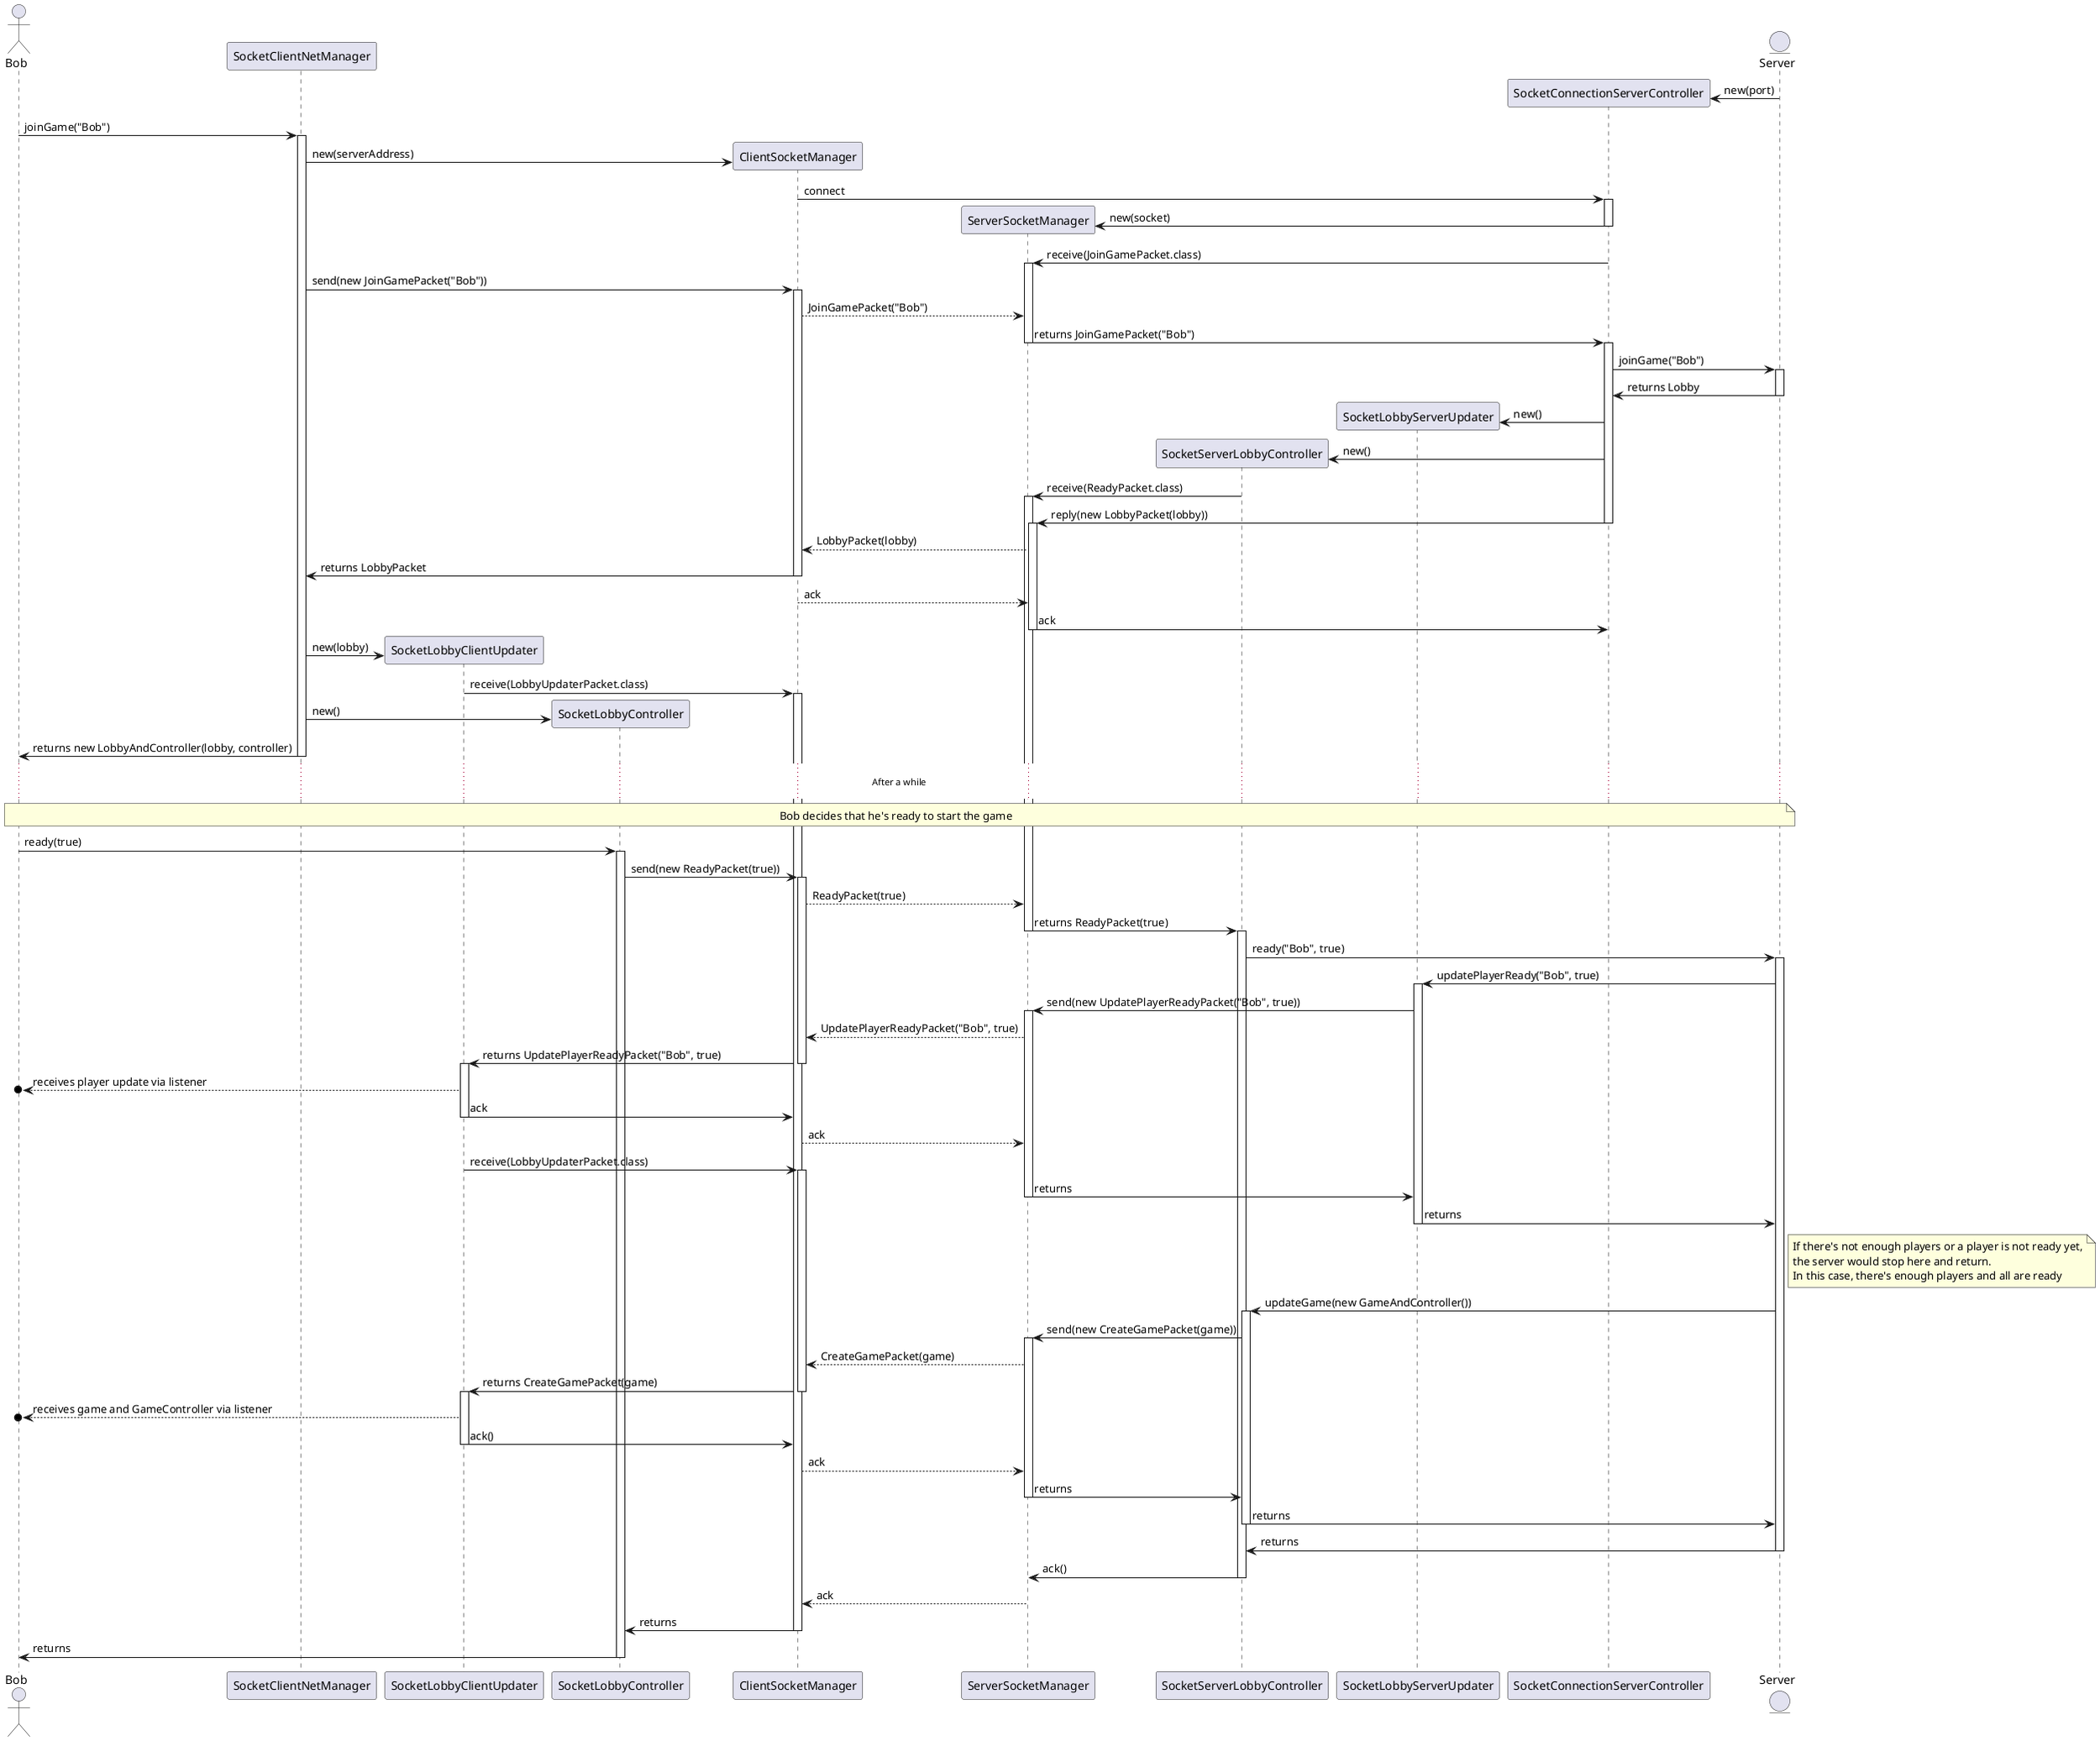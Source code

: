 @startuml
actor       Bob                              as client
participant SocketClientNetManager           as clientNetManager
participant SocketLobbyClientUpdater         as clientLobbyUpdater
participant SocketLobbyController            as clientLobbyController
participant ClientSocketManager              as clientSocketManager
participant ServerSocketManager              as serverSocketManager
participant SocketServerLobbyController      as serverLobbyController
participant SocketLobbyServerUpdater         as serverLobbyUpdater
participant SocketConnectionServerController as serverController
entity      Server                           as server

create serverController
server -> serverController : new(port)

client -> clientNetManager ++ : joinGame("Bob")
clientNetManager -> clientSocketManager ** : new(serverAddress)
clientSocketManager -> serverController ++ : connect
serverSocketManager <- serverController ** : new(socket)
deactivate serverController
serverSocketManager <- serverController ++ : receive(JoinGamePacket.class)
clientNetManager -> clientSocketManager ++ : send(new JoinGamePacket("Bob"))
clientSocketManager --> serverSocketManager : JoinGamePacket("Bob")
serverSocketManager -> serverController --++ : returns JoinGamePacket("Bob")
serverController -> server ++ : joinGame("Bob")
serverController <- server -- : returns Lobby
serverController -> serverLobbyUpdater ** : new()
serverController -> serverLobbyController ** : new()
serverLobbyController -> serverSocketManager ++ : receive(ReadyPacket.class)
serverSocketManager <- serverController --++ : reply(new LobbyPacket(lobby))
clientSocketManager <-- serverSocketManager : LobbyPacket(lobby)
clientNetManager <- clientSocketManager -- : returns LobbyPacket
clientSocketManager --> serverSocketManager : ack
serverSocketManager -> serverController -- : ack
clientNetManager -> clientLobbyUpdater ** : new(lobby)
clientLobbyUpdater -> clientSocketManager ++ : receive(LobbyUpdaterPacket.class)
clientNetManager -> clientLobbyController ** : new()
clientNetManager -> client -- : returns new LobbyAndController(lobby, controller)

... After a while ...
note across : Bob decides that he's ready to start the game

client -> clientLobbyController ++ : ready(true)
clientLobbyController -> clientSocketManager ++ : send(new ReadyPacket(true))
clientSocketManager --> serverSocketManager : ReadyPacket(true)
serverSocketManager -> serverLobbyController --++ : returns ReadyPacket(true)
serverLobbyController -> server ++ : ready("Bob", true)
serverLobbyUpdater <- server ++ : updatePlayerReady("Bob", true)
serverSocketManager <- serverLobbyUpdater ++ : send(new UpdatePlayerReadyPacket("Bob", true))
clientSocketManager <-- serverSocketManager : UpdatePlayerReadyPacket("Bob", true)
clientLobbyUpdater <- clientSocketManager --++ : returns UpdatePlayerReadyPacket("Bob", true)
client o<-- clientLobbyUpdater : receives player update via listener
clientLobbyUpdater -> clientSocketManager -- : ack
clientSocketManager --> serverSocketManager : ack
clientLobbyUpdater -> clientSocketManager ++ : receive(LobbyUpdaterPacket.class)
serverSocketManager -> serverLobbyUpdater -- : returns
serverLobbyUpdater -> server -- : returns
note right of server
    If there's not enough players or a player is not ready yet,
    the server would stop here and return.
    In this case, there's enough players and all are ready
end note
serverLobbyController <- server ++ : updateGame(new GameAndController())
serverSocketManager <- serverLobbyController ++ : send(new CreateGamePacket(game))
clientSocketManager <-- serverSocketManager : CreateGamePacket(game)
clientLobbyUpdater <- clientSocketManager --++ : returns CreateGamePacket(game)
client o<-- clientLobbyUpdater : receives game and GameController via listener
clientLobbyUpdater -> clientSocketManager -- : ack()
clientSocketManager --> serverSocketManager : ack
serverSocketManager -> serverLobbyController -- : returns
serverLobbyController -> server -- : returns
serverLobbyController <- server -- : returns
serverSocketManager <- serverLobbyController -- : ack()
clientSocketManager <-- serverSocketManager : ack
clientLobbyController <- clientSocketManager -- : returns
client <- clientLobbyController -- : returns

@enduml
